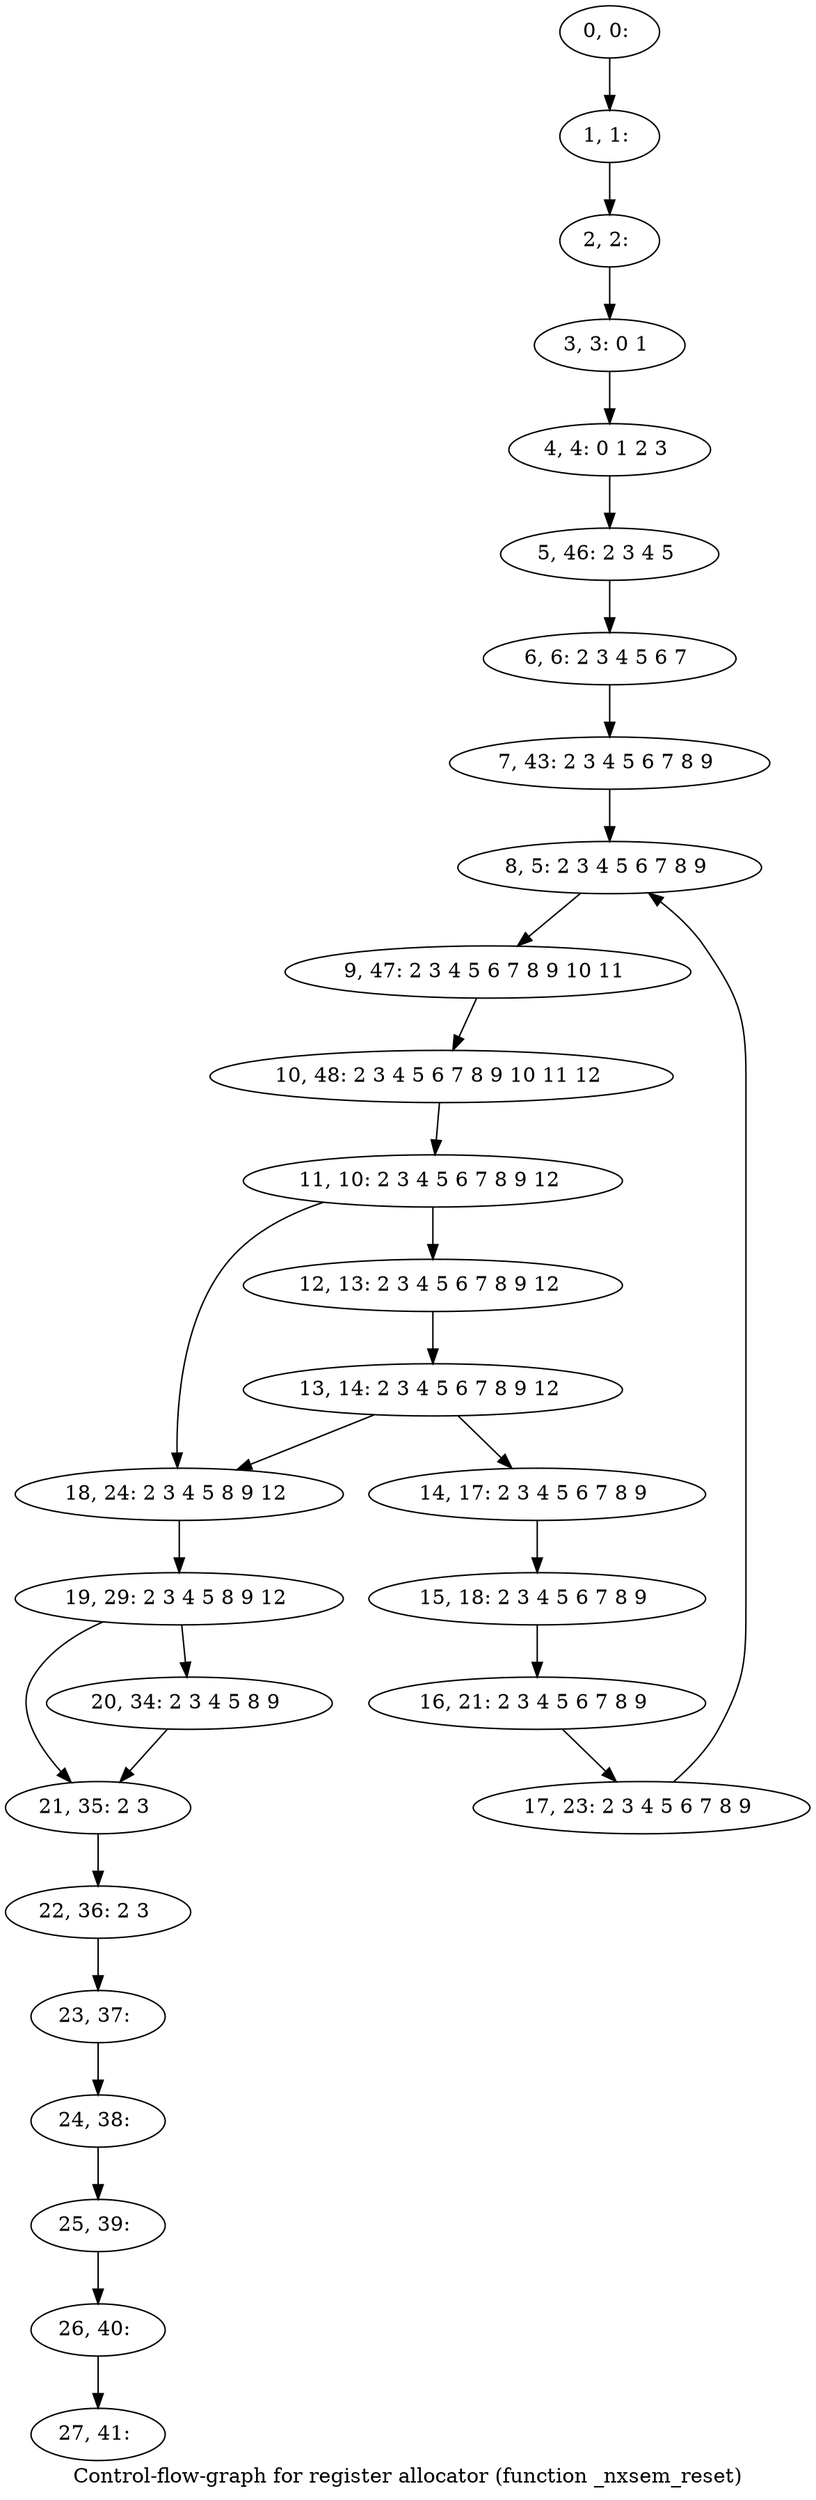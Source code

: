digraph G {
graph [label="Control-flow-graph for register allocator (function _nxsem_reset)"]
0[label="0, 0: "];
1[label="1, 1: "];
2[label="2, 2: "];
3[label="3, 3: 0 1 "];
4[label="4, 4: 0 1 2 3 "];
5[label="5, 46: 2 3 4 5 "];
6[label="6, 6: 2 3 4 5 6 7 "];
7[label="7, 43: 2 3 4 5 6 7 8 9 "];
8[label="8, 5: 2 3 4 5 6 7 8 9 "];
9[label="9, 47: 2 3 4 5 6 7 8 9 10 11 "];
10[label="10, 48: 2 3 4 5 6 7 8 9 10 11 12 "];
11[label="11, 10: 2 3 4 5 6 7 8 9 12 "];
12[label="12, 13: 2 3 4 5 6 7 8 9 12 "];
13[label="13, 14: 2 3 4 5 6 7 8 9 12 "];
14[label="14, 17: 2 3 4 5 6 7 8 9 "];
15[label="15, 18: 2 3 4 5 6 7 8 9 "];
16[label="16, 21: 2 3 4 5 6 7 8 9 "];
17[label="17, 23: 2 3 4 5 6 7 8 9 "];
18[label="18, 24: 2 3 4 5 8 9 12 "];
19[label="19, 29: 2 3 4 5 8 9 12 "];
20[label="20, 34: 2 3 4 5 8 9 "];
21[label="21, 35: 2 3 "];
22[label="22, 36: 2 3 "];
23[label="23, 37: "];
24[label="24, 38: "];
25[label="25, 39: "];
26[label="26, 40: "];
27[label="27, 41: "];
0->1 ;
1->2 ;
2->3 ;
3->4 ;
4->5 ;
5->6 ;
6->7 ;
7->8 ;
8->9 ;
9->10 ;
10->11 ;
11->12 ;
11->18 ;
12->13 ;
13->14 ;
13->18 ;
14->15 ;
15->16 ;
16->17 ;
17->8 ;
18->19 ;
19->20 ;
19->21 ;
20->21 ;
21->22 ;
22->23 ;
23->24 ;
24->25 ;
25->26 ;
26->27 ;
}
